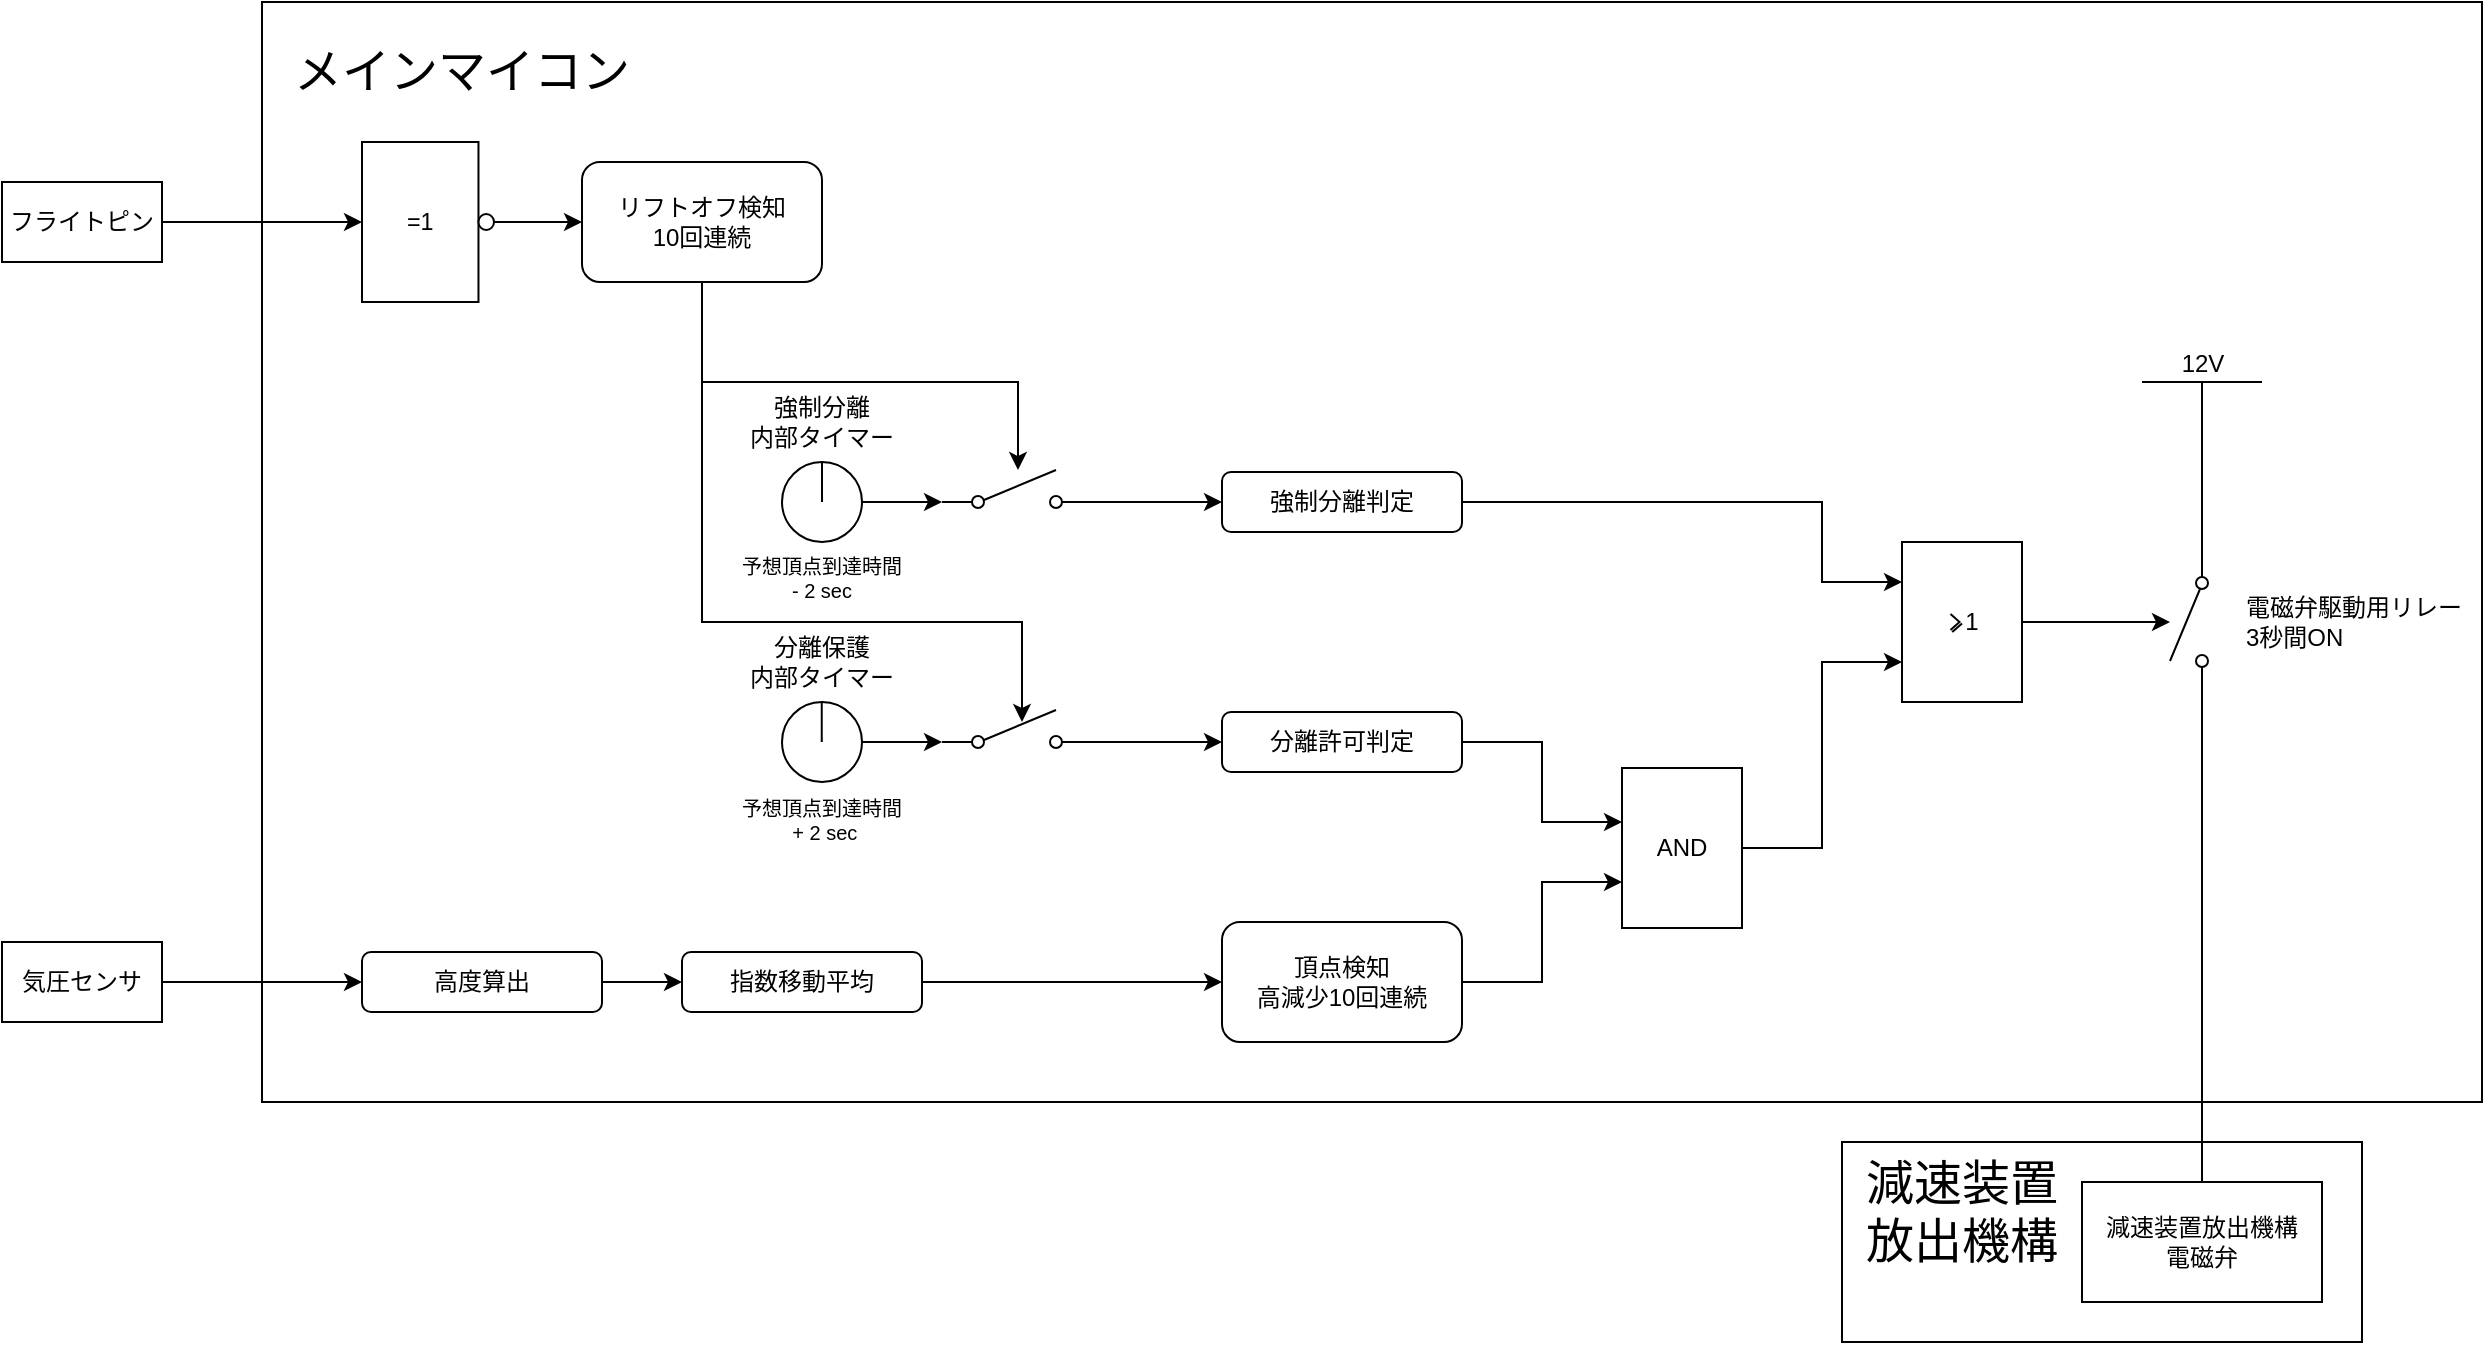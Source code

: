 <mxfile version="20.8.10" type="device"><diagram id="L5N-NMv31NIMCuWZf2lM" name="ページ1"><mxGraphModel dx="655" dy="563" grid="1" gridSize="10" guides="1" tooltips="1" connect="1" arrows="1" fold="1" page="1" pageScale="1" pageWidth="1169" pageHeight="827" math="0" shadow="0"><root><mxCell id="0"/><mxCell id="1" parent="0"/><mxCell id="vXpf9gpNCUYg2PmGu7U8-66" value="" style="rounded=0;whiteSpace=wrap;html=1;fontSize=12;" parent="1" vertex="1"><mxGeometry x="1190" y="620" width="260" height="100" as="geometry"/></mxCell><mxCell id="vXpf9gpNCUYg2PmGu7U8-65" value="" style="rounded=0;whiteSpace=wrap;html=1;fontSize=12;" parent="1" vertex="1"><mxGeometry x="400" y="50" width="1110" height="550" as="geometry"/></mxCell><mxCell id="vXpf9gpNCUYg2PmGu7U8-20" value="" style="edgeStyle=orthogonalEdgeStyle;rounded=0;orthogonalLoop=1;jettySize=auto;html=1;fontSize=17;" parent="1" source="vXpf9gpNCUYg2PmGu7U8-1" edge="1"><mxGeometry relative="1" as="geometry"><mxPoint x="450" y="160" as="targetPoint"/></mxGeometry></mxCell><mxCell id="vXpf9gpNCUYg2PmGu7U8-1" value="フライトピン" style="rounded=0;whiteSpace=wrap;html=1;" parent="1" vertex="1"><mxGeometry x="270" y="140" width="80" height="40" as="geometry"/></mxCell><mxCell id="vXpf9gpNCUYg2PmGu7U8-26" style="edgeStyle=orthogonalEdgeStyle;rounded=0;orthogonalLoop=1;jettySize=auto;html=1;fontSize=17;" parent="1" source="vXpf9gpNCUYg2PmGu7U8-4" target="vXpf9gpNCUYg2PmGu7U8-23" edge="1"><mxGeometry relative="1" as="geometry"><Array as="points"><mxPoint x="620" y="240"/><mxPoint x="778" y="240"/></Array></mxGeometry></mxCell><mxCell id="vXpf9gpNCUYg2PmGu7U8-4" value="リフトオフ検知&lt;br&gt;10回連続" style="rounded=1;whiteSpace=wrap;html=1;" parent="1" vertex="1"><mxGeometry x="560" y="130" width="120" height="60" as="geometry"/></mxCell><mxCell id="vXpf9gpNCUYg2PmGu7U8-25" value="" style="edgeStyle=orthogonalEdgeStyle;rounded=0;orthogonalLoop=1;jettySize=auto;html=1;fontSize=17;entryX=0;entryY=0.8;entryDx=0;entryDy=0;" parent="1" source="vXpf9gpNCUYg2PmGu7U8-8" target="vXpf9gpNCUYg2PmGu7U8-23" edge="1"><mxGeometry relative="1" as="geometry"><mxPoint x="730" y="300" as="targetPoint"/></mxGeometry></mxCell><mxCell id="vXpf9gpNCUYg2PmGu7U8-8" value="" style="ellipse;whiteSpace=wrap;html=1;aspect=fixed;" parent="1" vertex="1"><mxGeometry x="660" y="280" width="40" height="40" as="geometry"/></mxCell><mxCell id="vXpf9gpNCUYg2PmGu7U8-40" value="" style="edgeStyle=orthogonalEdgeStyle;rounded=0;orthogonalLoop=1;jettySize=auto;html=1;fontSize=12;startArrow=none;startFill=0;endArrow=classic;endFill=1;exitX=1;exitY=0.8;exitDx=0;exitDy=0;" parent="1" source="vXpf9gpNCUYg2PmGu7U8-23" target="vXpf9gpNCUYg2PmGu7U8-39" edge="1"><mxGeometry relative="1" as="geometry"><mxPoint x="830" y="300" as="sourcePoint"/></mxGeometry></mxCell><mxCell id="vXpf9gpNCUYg2PmGu7U8-23" value="" style="shape=mxgraph.electrical.electro-mechanical.singleSwitch;aspect=fixed;elSwitchState=off;fontSize=17;" parent="1" vertex="1"><mxGeometry x="740" y="284" width="75" height="20" as="geometry"/></mxCell><mxCell id="dYMP7FWVpAywVB1trXQu-3" style="edgeStyle=orthogonalEdgeStyle;rounded=0;orthogonalLoop=1;jettySize=auto;html=1;entryX=0;entryY=0.8;entryDx=0;entryDy=0;" edge="1" parent="1" source="vXpf9gpNCUYg2PmGu7U8-28" target="vXpf9gpNCUYg2PmGu7U8-29"><mxGeometry relative="1" as="geometry"/></mxCell><mxCell id="vXpf9gpNCUYg2PmGu7U8-28" value="" style="ellipse;whiteSpace=wrap;html=1;aspect=fixed;" parent="1" vertex="1"><mxGeometry x="660" y="400" width="40" height="40" as="geometry"/></mxCell><mxCell id="vXpf9gpNCUYg2PmGu7U8-42" value="" style="edgeStyle=orthogonalEdgeStyle;rounded=0;orthogonalLoop=1;jettySize=auto;html=1;fontSize=12;startArrow=none;startFill=0;endArrow=classic;endFill=1;" parent="1" source="vXpf9gpNCUYg2PmGu7U8-29" target="vXpf9gpNCUYg2PmGu7U8-41" edge="1"><mxGeometry relative="1" as="geometry"><Array as="points"><mxPoint x="830" y="420"/><mxPoint x="830" y="420"/></Array></mxGeometry></mxCell><mxCell id="vXpf9gpNCUYg2PmGu7U8-29" value="" style="shape=mxgraph.electrical.electro-mechanical.singleSwitch;aspect=fixed;elSwitchState=off;fontSize=17;" parent="1" vertex="1"><mxGeometry x="740" y="404" width="75" height="20" as="geometry"/></mxCell><mxCell id="vXpf9gpNCUYg2PmGu7U8-30" value="" style="endArrow=none;html=1;rounded=0;fontSize=17;startArrow=classic;startFill=1;" parent="1" edge="1"><mxGeometry width="50" height="50" relative="1" as="geometry"><mxPoint x="780" y="410" as="sourcePoint"/><mxPoint x="620" y="240" as="targetPoint"/><Array as="points"><mxPoint x="780" y="360"/><mxPoint x="620" y="360"/></Array></mxGeometry></mxCell><mxCell id="vXpf9gpNCUYg2PmGu7U8-31" value="" style="endArrow=none;html=1;rounded=0;fontSize=17;" parent="1" edge="1"><mxGeometry width="50" height="50" relative="1" as="geometry"><mxPoint x="680" y="280" as="sourcePoint"/><mxPoint x="680" y="300" as="targetPoint"/></mxGeometry></mxCell><mxCell id="vXpf9gpNCUYg2PmGu7U8-32" value="" style="endArrow=none;html=1;rounded=0;fontSize=17;" parent="1" edge="1"><mxGeometry width="50" height="50" relative="1" as="geometry"><mxPoint x="679.87" y="400" as="sourcePoint"/><mxPoint x="679.87" y="420.0" as="targetPoint"/></mxGeometry></mxCell><mxCell id="vXpf9gpNCUYg2PmGu7U8-33" value="強制分離&lt;br style=&quot;font-size: 12px;&quot;&gt;内部タイマー" style="text;html=1;strokeColor=none;fillColor=none;align=center;verticalAlign=middle;whiteSpace=wrap;rounded=0;fontSize=12;" parent="1" vertex="1"><mxGeometry x="620" y="250" width="120" height="20" as="geometry"/></mxCell><mxCell id="vXpf9gpNCUYg2PmGu7U8-34" value="分離保護&lt;br style=&quot;font-size: 12px;&quot;&gt;内部タイマー" style="text;html=1;strokeColor=none;fillColor=none;align=center;verticalAlign=middle;whiteSpace=wrap;rounded=0;fontSize=12;" parent="1" vertex="1"><mxGeometry x="620" y="370" width="120" height="20" as="geometry"/></mxCell><mxCell id="vXpf9gpNCUYg2PmGu7U8-35" value="予想頂点到達時間&lt;br style=&quot;font-size: 10px;&quot;&gt;- 2 sec" style="text;html=1;strokeColor=none;fillColor=none;align=center;verticalAlign=middle;whiteSpace=wrap;rounded=0;fontSize=10;" parent="1" vertex="1"><mxGeometry x="635" y="322.5" width="90" height="30" as="geometry"/></mxCell><mxCell id="vXpf9gpNCUYg2PmGu7U8-36" value="予想頂点到達時間&lt;br style=&quot;font-size: 10px;&quot;&gt;&amp;nbsp;+ 2 sec" style="text;html=1;strokeColor=none;fillColor=none;align=center;verticalAlign=middle;whiteSpace=wrap;rounded=0;fontSize=10;" parent="1" vertex="1"><mxGeometry x="635" y="444" width="90" height="30" as="geometry"/></mxCell><mxCell id="vXpf9gpNCUYg2PmGu7U8-38" value="" style="edgeStyle=orthogonalEdgeStyle;rounded=0;orthogonalLoop=1;jettySize=auto;html=1;fontSize=10;startArrow=none;startFill=0;endArrow=classic;endFill=1;" parent="1" source="vXpf9gpNCUYg2PmGu7U8-37" target="vXpf9gpNCUYg2PmGu7U8-4" edge="1"><mxGeometry relative="1" as="geometry"/></mxCell><mxCell id="vXpf9gpNCUYg2PmGu7U8-37" value="" style="verticalLabelPosition=bottom;shadow=0;dashed=0;align=center;html=1;verticalAlign=top;shape=mxgraph.electrical.iec_logic_gates.not_2;fontSize=10;" parent="1" vertex="1"><mxGeometry x="450" y="120" width="66" height="80" as="geometry"/></mxCell><mxCell id="vXpf9gpNCUYg2PmGu7U8-55" style="edgeStyle=orthogonalEdgeStyle;rounded=0;orthogonalLoop=1;jettySize=auto;html=1;fontSize=12;startArrow=none;startFill=0;endArrow=classic;endFill=1;" parent="1" source="vXpf9gpNCUYg2PmGu7U8-39" target="vXpf9gpNCUYg2PmGu7U8-54" edge="1"><mxGeometry relative="1" as="geometry"><Array as="points"><mxPoint x="1180" y="300"/><mxPoint x="1180" y="340"/></Array></mxGeometry></mxCell><mxCell id="vXpf9gpNCUYg2PmGu7U8-39" value="強制分離判定" style="rounded=1;whiteSpace=wrap;html=1;fontSize=12;" parent="1" vertex="1"><mxGeometry x="880" y="285" width="120" height="30" as="geometry"/></mxCell><mxCell id="vXpf9gpNCUYg2PmGu7U8-51" style="edgeStyle=orthogonalEdgeStyle;rounded=0;orthogonalLoop=1;jettySize=auto;html=1;fontSize=12;startArrow=none;startFill=0;endArrow=classic;endFill=1;" parent="1" source="vXpf9gpNCUYg2PmGu7U8-41" edge="1"><mxGeometry relative="1" as="geometry"><mxPoint x="1080" y="460" as="targetPoint"/><Array as="points"><mxPoint x="1040" y="420"/><mxPoint x="1040" y="460"/><mxPoint x="1080" y="460"/></Array></mxGeometry></mxCell><mxCell id="vXpf9gpNCUYg2PmGu7U8-41" value="分離許可判定" style="rounded=1;whiteSpace=wrap;html=1;fontSize=12;" parent="1" vertex="1"><mxGeometry x="880" y="405" width="120" height="30" as="geometry"/></mxCell><mxCell id="vXpf9gpNCUYg2PmGu7U8-52" style="edgeStyle=orthogonalEdgeStyle;rounded=0;orthogonalLoop=1;jettySize=auto;html=1;fontSize=12;startArrow=none;startFill=0;endArrow=classic;endFill=1;" parent="1" source="vXpf9gpNCUYg2PmGu7U8-43" target="vXpf9gpNCUYg2PmGu7U8-50" edge="1"><mxGeometry relative="1" as="geometry"><Array as="points"><mxPoint x="1040" y="540"/><mxPoint x="1040" y="490"/></Array></mxGeometry></mxCell><mxCell id="vXpf9gpNCUYg2PmGu7U8-43" value="頂点検知&lt;br&gt;高減少10回連続" style="rounded=1;whiteSpace=wrap;html=1;" parent="1" vertex="1"><mxGeometry x="880" y="510" width="120" height="60" as="geometry"/></mxCell><mxCell id="vXpf9gpNCUYg2PmGu7U8-49" style="edgeStyle=orthogonalEdgeStyle;rounded=0;orthogonalLoop=1;jettySize=auto;html=1;entryX=0;entryY=0.5;entryDx=0;entryDy=0;fontSize=12;startArrow=none;startFill=0;endArrow=classic;endFill=1;" parent="1" source="vXpf9gpNCUYg2PmGu7U8-44" target="vXpf9gpNCUYg2PmGu7U8-43" edge="1"><mxGeometry relative="1" as="geometry"/></mxCell><mxCell id="vXpf9gpNCUYg2PmGu7U8-44" value="指数移動平均" style="rounded=1;whiteSpace=wrap;html=1;fontSize=12;" parent="1" vertex="1"><mxGeometry x="610" y="525" width="120" height="30" as="geometry"/></mxCell><mxCell id="vXpf9gpNCUYg2PmGu7U8-48" value="" style="edgeStyle=orthogonalEdgeStyle;rounded=0;orthogonalLoop=1;jettySize=auto;html=1;fontSize=12;startArrow=none;startFill=0;endArrow=classic;endFill=1;" parent="1" source="vXpf9gpNCUYg2PmGu7U8-45" target="vXpf9gpNCUYg2PmGu7U8-44" edge="1"><mxGeometry relative="1" as="geometry"/></mxCell><mxCell id="vXpf9gpNCUYg2PmGu7U8-45" value="高度算出" style="rounded=1;whiteSpace=wrap;html=1;fontSize=12;" parent="1" vertex="1"><mxGeometry x="450" y="525" width="120" height="30" as="geometry"/></mxCell><mxCell id="vXpf9gpNCUYg2PmGu7U8-47" value="" style="edgeStyle=orthogonalEdgeStyle;rounded=0;orthogonalLoop=1;jettySize=auto;html=1;fontSize=12;startArrow=none;startFill=0;endArrow=classic;endFill=1;" parent="1" source="vXpf9gpNCUYg2PmGu7U8-46" target="vXpf9gpNCUYg2PmGu7U8-45" edge="1"><mxGeometry relative="1" as="geometry"/></mxCell><mxCell id="vXpf9gpNCUYg2PmGu7U8-46" value="気圧センサ" style="rounded=0;whiteSpace=wrap;html=1;" parent="1" vertex="1"><mxGeometry x="270" y="520" width="80" height="40" as="geometry"/></mxCell><mxCell id="vXpf9gpNCUYg2PmGu7U8-56" style="edgeStyle=orthogonalEdgeStyle;rounded=0;orthogonalLoop=1;jettySize=auto;html=1;fontSize=12;startArrow=none;startFill=0;endArrow=classic;endFill=1;" parent="1" source="vXpf9gpNCUYg2PmGu7U8-50" target="vXpf9gpNCUYg2PmGu7U8-54" edge="1"><mxGeometry relative="1" as="geometry"><Array as="points"><mxPoint x="1180" y="473"/><mxPoint x="1180" y="380"/></Array></mxGeometry></mxCell><mxCell id="vXpf9gpNCUYg2PmGu7U8-50" value="" style="verticalLabelPosition=bottom;shadow=0;dashed=0;align=center;html=1;verticalAlign=top;shape=mxgraph.electrical.iec_logic_gates.and;fontSize=12;" parent="1" vertex="1"><mxGeometry x="1080" y="433" width="60" height="80" as="geometry"/></mxCell><mxCell id="vXpf9gpNCUYg2PmGu7U8-58" value="" style="edgeStyle=orthogonalEdgeStyle;rounded=0;orthogonalLoop=1;jettySize=auto;html=1;fontSize=12;startArrow=none;startFill=0;endArrow=classic;endFill=1;" parent="1" source="vXpf9gpNCUYg2PmGu7U8-54" target="vXpf9gpNCUYg2PmGu7U8-57" edge="1"><mxGeometry relative="1" as="geometry"/></mxCell><mxCell id="vXpf9gpNCUYg2PmGu7U8-54" value="" style="verticalLabelPosition=bottom;shadow=0;dashed=0;align=center;html=1;verticalAlign=top;shape=mxgraph.electrical.iec_logic_gates.or;fontSize=12;" parent="1" vertex="1"><mxGeometry x="1220" y="320" width="60" height="80" as="geometry"/></mxCell><mxCell id="vXpf9gpNCUYg2PmGu7U8-62" style="edgeStyle=orthogonalEdgeStyle;rounded=0;orthogonalLoop=1;jettySize=auto;html=1;entryX=0.5;entryY=0;entryDx=0;entryDy=0;fontSize=12;startArrow=none;startFill=0;endArrow=none;endFill=0;" parent="1" source="vXpf9gpNCUYg2PmGu7U8-57" target="vXpf9gpNCUYg2PmGu7U8-61" edge="1"><mxGeometry relative="1" as="geometry"><Array as="points"><mxPoint x="1370" y="430"/><mxPoint x="1370" y="430"/></Array></mxGeometry></mxCell><mxCell id="vXpf9gpNCUYg2PmGu7U8-57" value="" style="shape=mxgraph.electrical.electro-mechanical.singleSwitch;aspect=fixed;elSwitchState=off;fontSize=12;direction=south;flipV=0;flipH=1;" parent="1" vertex="1"><mxGeometry x="1354" y="322.5" width="20" height="75" as="geometry"/></mxCell><mxCell id="vXpf9gpNCUYg2PmGu7U8-60" value="" style="edgeStyle=orthogonalEdgeStyle;rounded=0;orthogonalLoop=1;jettySize=auto;html=1;fontSize=12;startArrow=none;startFill=0;endArrow=none;endFill=0;" parent="1" source="vXpf9gpNCUYg2PmGu7U8-59" target="vXpf9gpNCUYg2PmGu7U8-57" edge="1"><mxGeometry relative="1" as="geometry"><Array as="points"><mxPoint x="1370" y="320"/><mxPoint x="1370" y="320"/></Array></mxGeometry></mxCell><mxCell id="vXpf9gpNCUYg2PmGu7U8-59" value="12V" style="verticalLabelPosition=top;verticalAlign=bottom;shape=mxgraph.electrical.signal_sources.vdd;shadow=0;dashed=0;align=center;strokeWidth=1;fontSize=12;html=1;flipV=1;" parent="1" vertex="1"><mxGeometry x="1340" y="240" width="60" height="40" as="geometry"/></mxCell><mxCell id="vXpf9gpNCUYg2PmGu7U8-61" value="減速装置放出機構&lt;br&gt;電磁弁" style="rounded=0;whiteSpace=wrap;html=1;fontSize=12;" parent="1" vertex="1"><mxGeometry x="1310" y="640" width="120" height="60" as="geometry"/></mxCell><mxCell id="vXpf9gpNCUYg2PmGu7U8-63" value="電磁弁駆動用リレー&lt;br&gt;3秒間ON" style="text;html=1;strokeColor=none;fillColor=none;align=left;verticalAlign=middle;whiteSpace=wrap;rounded=0;fontSize=12;" parent="1" vertex="1"><mxGeometry x="1390" y="357.5" width="120" height="5" as="geometry"/></mxCell><mxCell id="vXpf9gpNCUYg2PmGu7U8-67" value="メインマイコン" style="text;html=1;strokeColor=none;fillColor=none;align=center;verticalAlign=middle;whiteSpace=wrap;rounded=0;fontSize=24;" parent="1" vertex="1"><mxGeometry x="410" y="60" width="180" height="50" as="geometry"/></mxCell><mxCell id="vXpf9gpNCUYg2PmGu7U8-68" value="減速装置&lt;br&gt;放出機構" style="text;html=1;strokeColor=none;fillColor=none;align=center;verticalAlign=middle;whiteSpace=wrap;rounded=0;fontSize=24;" parent="1" vertex="1"><mxGeometry x="1200" y="630" width="100" height="50" as="geometry"/></mxCell></root></mxGraphModel></diagram></mxfile>